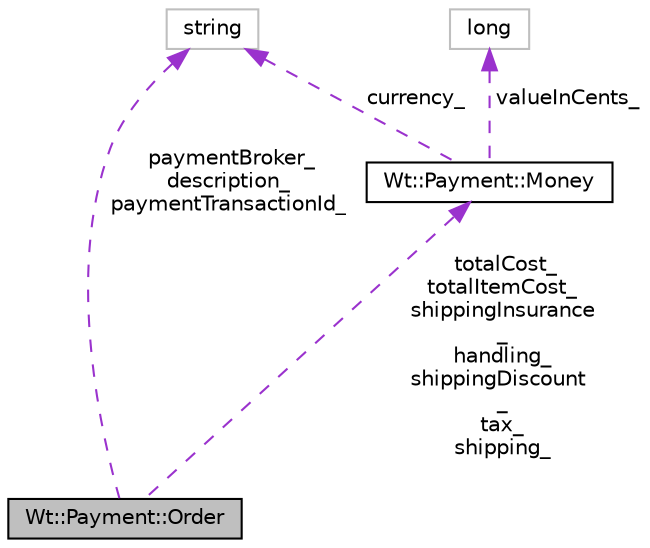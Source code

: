 digraph "Wt::Payment::Order"
{
 // LATEX_PDF_SIZE
  edge [fontname="Helvetica",fontsize="10",labelfontname="Helvetica",labelfontsize="10"];
  node [fontname="Helvetica",fontsize="10",shape=record];
  Node1 [label="Wt::Payment::Order",height=0.2,width=0.4,color="black", fillcolor="grey75", style="filled", fontcolor="black",tooltip="Contains information of a sales order."];
  Node2 -> Node1 [dir="back",color="darkorchid3",fontsize="10",style="dashed",label=" totalCost_\ntotalItemCost_\nshippingInsurance\l_\nhandling_\nshippingDiscount\l_\ntax_\nshipping_" ,fontname="Helvetica"];
  Node2 [label="Wt::Payment::Money",height=0.2,width=0.4,color="black", fillcolor="white", style="filled",URL="$classWt_1_1Payment_1_1Money.html",tooltip="A value class which describes a monetary value."];
  Node3 -> Node2 [dir="back",color="darkorchid3",fontsize="10",style="dashed",label=" currency_" ,fontname="Helvetica"];
  Node3 [label="string",height=0.2,width=0.4,color="grey75", fillcolor="white", style="filled",tooltip=" "];
  Node4 -> Node2 [dir="back",color="darkorchid3",fontsize="10",style="dashed",label=" valueInCents_" ,fontname="Helvetica"];
  Node4 [label="long",height=0.2,width=0.4,color="grey75", fillcolor="white", style="filled",tooltip=" "];
  Node3 -> Node1 [dir="back",color="darkorchid3",fontsize="10",style="dashed",label=" paymentBroker_\ndescription_\npaymentTransactionId_" ,fontname="Helvetica"];
}
